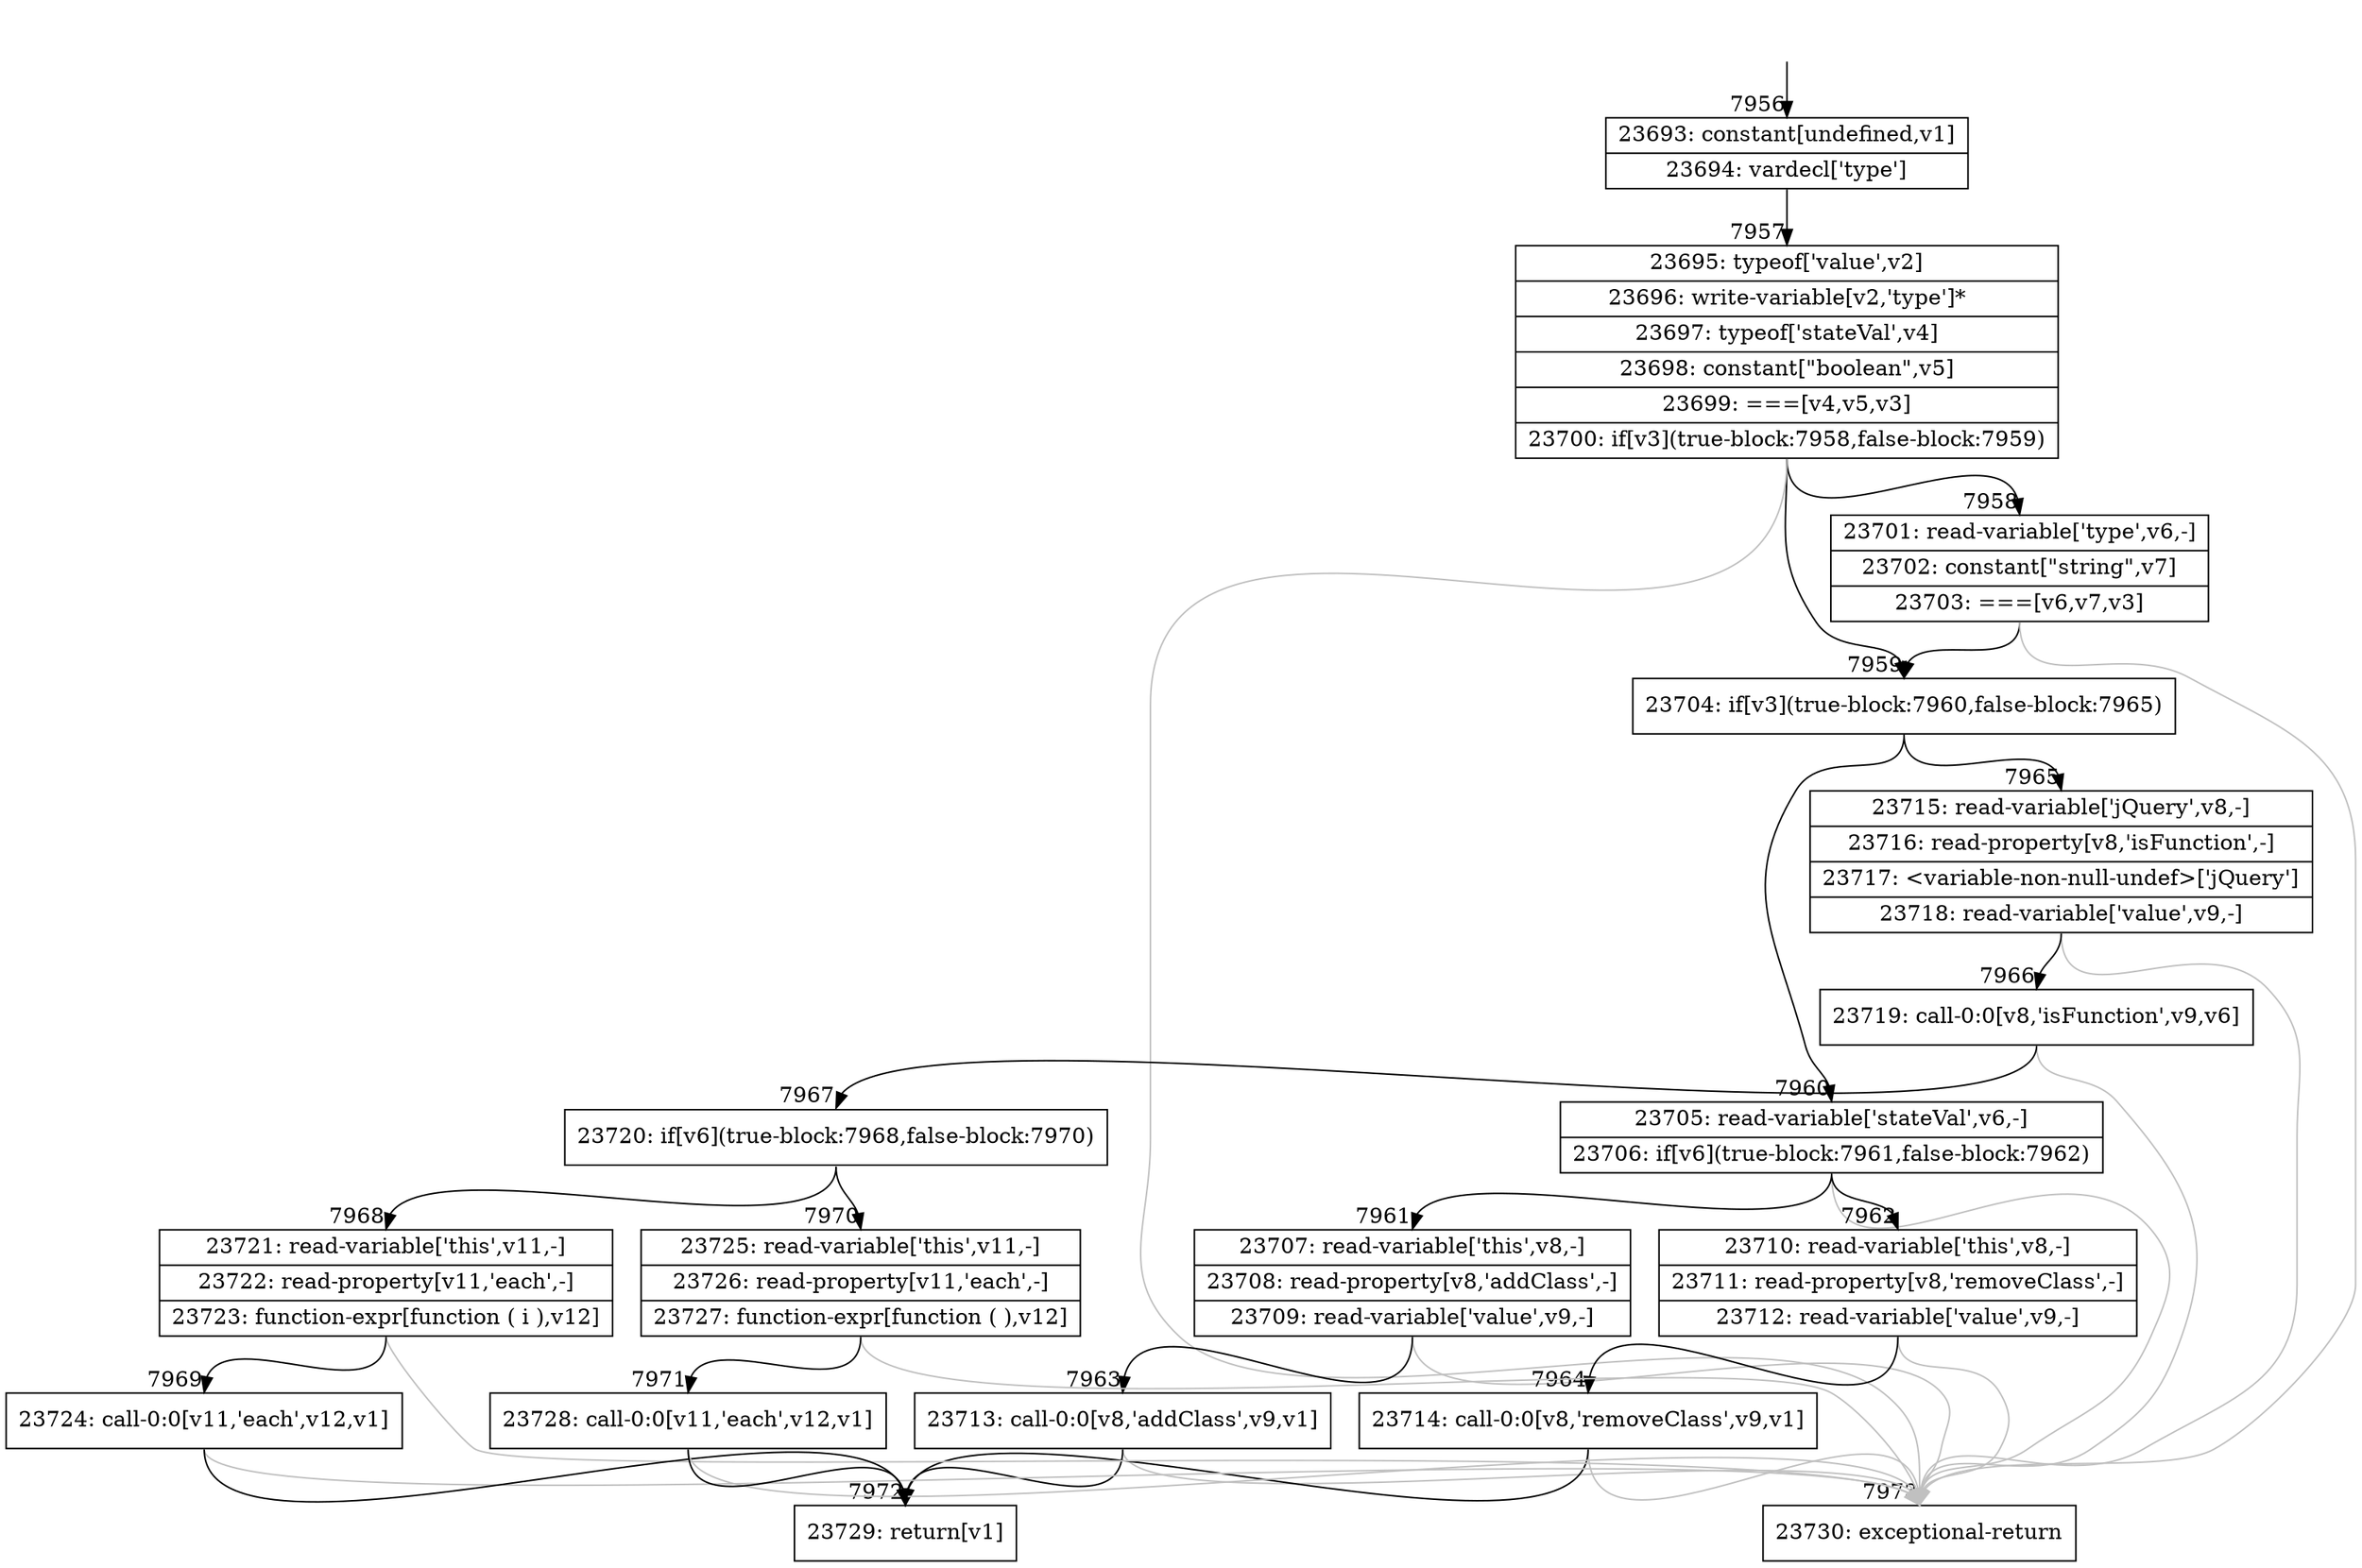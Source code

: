 digraph {
rankdir="TD"
BB_entry491[shape=none,label=""];
BB_entry491 -> BB7956 [tailport=s, headport=n, headlabel="    7956"]
BB7956 [shape=record label="{23693: constant[undefined,v1]|23694: vardecl['type']}" ] 
BB7956 -> BB7957 [tailport=s, headport=n, headlabel="      7957"]
BB7957 [shape=record label="{23695: typeof['value',v2]|23696: write-variable[v2,'type']*|23697: typeof['stateVal',v4]|23698: constant[\"boolean\",v5]|23699: ===[v4,v5,v3]|23700: if[v3](true-block:7958,false-block:7959)}" ] 
BB7957 -> BB7959 [tailport=s, headport=n, headlabel="      7959"]
BB7957 -> BB7958 [tailport=s, headport=n, headlabel="      7958"]
BB7957 -> BB7973 [tailport=s, headport=n, color=gray, headlabel="      7973"]
BB7958 [shape=record label="{23701: read-variable['type',v6,-]|23702: constant[\"string\",v7]|23703: ===[v6,v7,v3]}" ] 
BB7958 -> BB7959 [tailport=s, headport=n]
BB7958 -> BB7973 [tailport=s, headport=n, color=gray]
BB7959 [shape=record label="{23704: if[v3](true-block:7960,false-block:7965)}" ] 
BB7959 -> BB7960 [tailport=s, headport=n, headlabel="      7960"]
BB7959 -> BB7965 [tailport=s, headport=n, headlabel="      7965"]
BB7960 [shape=record label="{23705: read-variable['stateVal',v6,-]|23706: if[v6](true-block:7961,false-block:7962)}" ] 
BB7960 -> BB7961 [tailport=s, headport=n, headlabel="      7961"]
BB7960 -> BB7962 [tailport=s, headport=n, headlabel="      7962"]
BB7960 -> BB7973 [tailport=s, headport=n, color=gray]
BB7961 [shape=record label="{23707: read-variable['this',v8,-]|23708: read-property[v8,'addClass',-]|23709: read-variable['value',v9,-]}" ] 
BB7961 -> BB7963 [tailport=s, headport=n, headlabel="      7963"]
BB7961 -> BB7973 [tailport=s, headport=n, color=gray]
BB7962 [shape=record label="{23710: read-variable['this',v8,-]|23711: read-property[v8,'removeClass',-]|23712: read-variable['value',v9,-]}" ] 
BB7962 -> BB7964 [tailport=s, headport=n, headlabel="      7964"]
BB7962 -> BB7973 [tailport=s, headport=n, color=gray]
BB7963 [shape=record label="{23713: call-0:0[v8,'addClass',v9,v1]}" ] 
BB7963 -> BB7972 [tailport=s, headport=n, headlabel="      7972"]
BB7963 -> BB7973 [tailport=s, headport=n, color=gray]
BB7964 [shape=record label="{23714: call-0:0[v8,'removeClass',v9,v1]}" ] 
BB7964 -> BB7972 [tailport=s, headport=n]
BB7964 -> BB7973 [tailport=s, headport=n, color=gray]
BB7965 [shape=record label="{23715: read-variable['jQuery',v8,-]|23716: read-property[v8,'isFunction',-]|23717: \<variable-non-null-undef\>['jQuery']|23718: read-variable['value',v9,-]}" ] 
BB7965 -> BB7966 [tailport=s, headport=n, headlabel="      7966"]
BB7965 -> BB7973 [tailport=s, headport=n, color=gray]
BB7966 [shape=record label="{23719: call-0:0[v8,'isFunction',v9,v6]}" ] 
BB7966 -> BB7967 [tailport=s, headport=n, headlabel="      7967"]
BB7966 -> BB7973 [tailport=s, headport=n, color=gray]
BB7967 [shape=record label="{23720: if[v6](true-block:7968,false-block:7970)}" ] 
BB7967 -> BB7968 [tailport=s, headport=n, headlabel="      7968"]
BB7967 -> BB7970 [tailport=s, headport=n, headlabel="      7970"]
BB7968 [shape=record label="{23721: read-variable['this',v11,-]|23722: read-property[v11,'each',-]|23723: function-expr[function ( i ),v12]}" ] 
BB7968 -> BB7969 [tailport=s, headport=n, headlabel="      7969"]
BB7968 -> BB7973 [tailport=s, headport=n, color=gray]
BB7969 [shape=record label="{23724: call-0:0[v11,'each',v12,v1]}" ] 
BB7969 -> BB7972 [tailport=s, headport=n]
BB7969 -> BB7973 [tailport=s, headport=n, color=gray]
BB7970 [shape=record label="{23725: read-variable['this',v11,-]|23726: read-property[v11,'each',-]|23727: function-expr[function ( ),v12]}" ] 
BB7970 -> BB7971 [tailport=s, headport=n, headlabel="      7971"]
BB7970 -> BB7973 [tailport=s, headport=n, color=gray]
BB7971 [shape=record label="{23728: call-0:0[v11,'each',v12,v1]}" ] 
BB7971 -> BB7972 [tailport=s, headport=n]
BB7971 -> BB7973 [tailport=s, headport=n, color=gray]
BB7972 [shape=record label="{23729: return[v1]}" ] 
BB7973 [shape=record label="{23730: exceptional-return}" ] 
}
